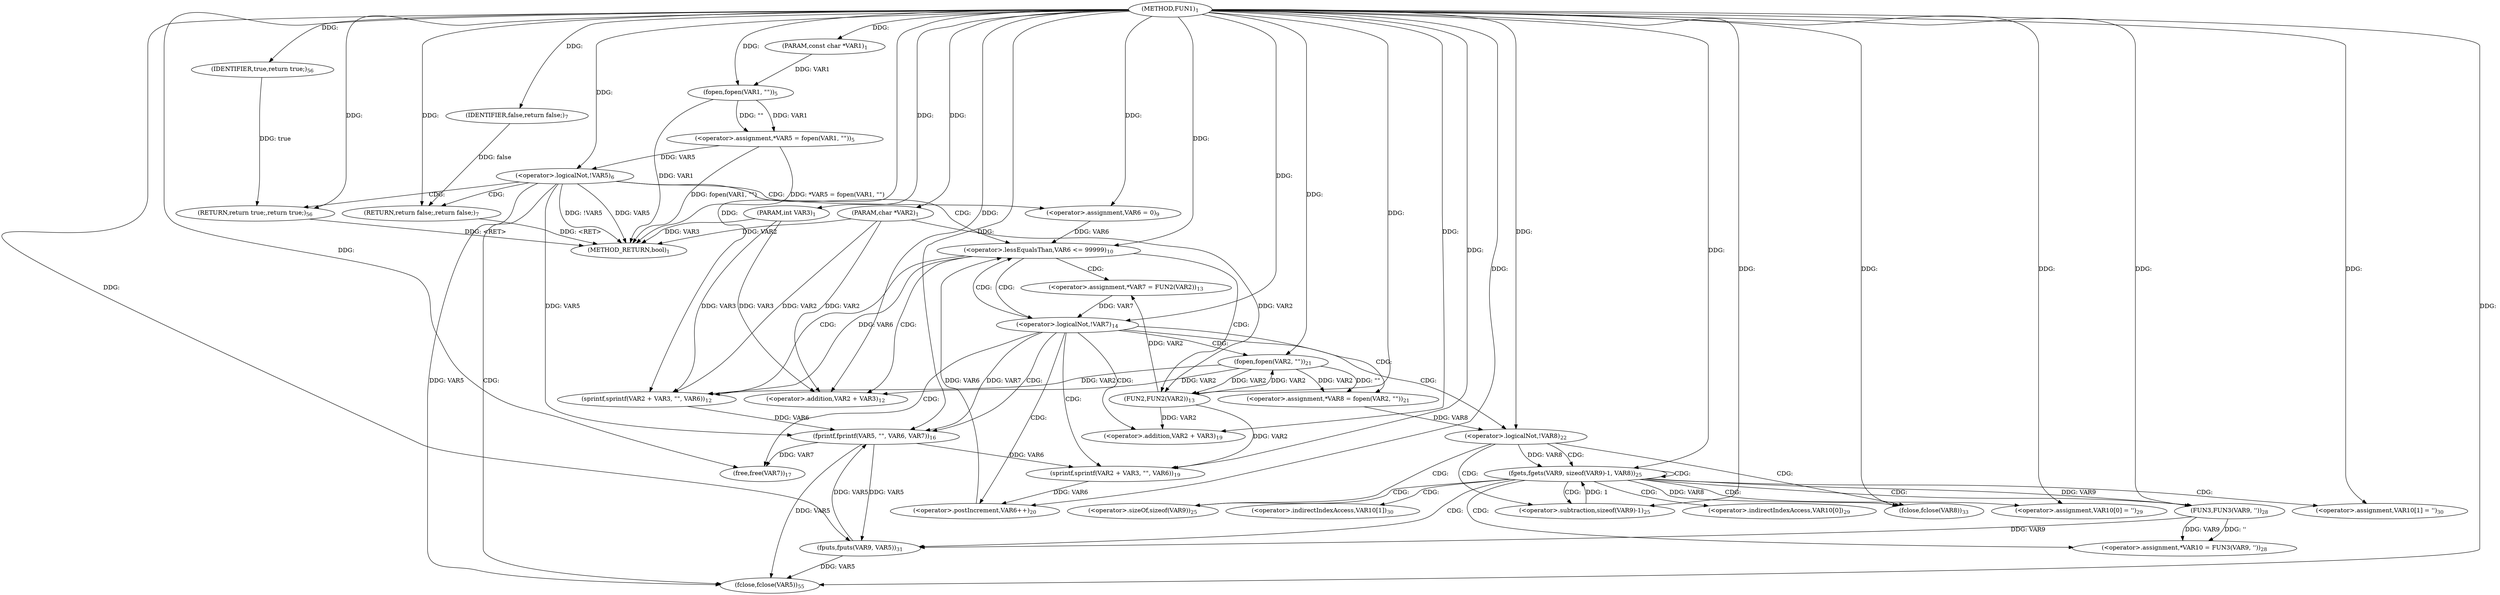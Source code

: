 digraph "FUN1" {  
"8" [label = <(METHOD,FUN1)<SUB>1</SUB>> ]
"111" [label = <(METHOD_RETURN,bool)<SUB>1</SUB>> ]
"9" [label = <(PARAM,const char *VAR1)<SUB>1</SUB>> ]
"10" [label = <(PARAM,char *VAR2)<SUB>1</SUB>> ]
"11" [label = <(PARAM,int VAR3)<SUB>1</SUB>> ]
"14" [label = <(&lt;operator&gt;.assignment,*VAR5 = fopen(VAR1, &quot;&quot;))<SUB>5</SUB>> ]
"26" [label = <(&lt;operator&gt;.assignment,VAR6 = 0)<SUB>9</SUB>> ]
"107" [label = <(fclose,fclose(VAR5))<SUB>55</SUB>> ]
"109" [label = <(RETURN,return true;,return true;)<SUB>56</SUB>> ]
"20" [label = <(&lt;operator&gt;.logicalNot,!VAR5)<SUB>6</SUB>> ]
"30" [label = <(&lt;operator&gt;.lessEqualsThan,VAR6 &lt;= 99999)<SUB>10</SUB>> ]
"110" [label = <(IDENTIFIER,true,return true;)<SUB>56</SUB>> ]
"16" [label = <(fopen,fopen(VAR1, &quot;&quot;))<SUB>5</SUB>> ]
"23" [label = <(RETURN,return false;,return false;)<SUB>7</SUB>> ]
"34" [label = <(sprintf,sprintf(VAR2 + VAR3, &quot;&quot;, VAR6))<SUB>12</SUB>> ]
"41" [label = <(&lt;operator&gt;.assignment,*VAR7 = FUN2(VAR2))<SUB>13</SUB>> ]
"50" [label = <(fprintf,fprintf(VAR5, &quot;&quot;, VAR6, VAR7))<SUB>16</SUB>> ]
"55" [label = <(free,free(VAR7))<SUB>17</SUB>> ]
"57" [label = <(sprintf,sprintf(VAR2 + VAR3, &quot;&quot;, VAR6))<SUB>19</SUB>> ]
"63" [label = <(&lt;operator&gt;.postIncrement,VAR6++)<SUB>20</SUB>> ]
"66" [label = <(&lt;operator&gt;.assignment,*VAR8 = fopen(VAR2, &quot;&quot;))<SUB>21</SUB>> ]
"105" [label = <(fclose,fclose(VAR8))<SUB>33</SUB>> ]
"24" [label = <(IDENTIFIER,false,return false;)<SUB>7</SUB>> ]
"46" [label = <(&lt;operator&gt;.logicalNot,!VAR7)<SUB>14</SUB>> ]
"72" [label = <(&lt;operator&gt;.logicalNot,!VAR8)<SUB>22</SUB>> ]
"78" [label = <(fgets,fgets(VAR9, sizeof(VAR9)-1, VAR8))<SUB>25</SUB>> ]
"35" [label = <(&lt;operator&gt;.addition,VAR2 + VAR3)<SUB>12</SUB>> ]
"43" [label = <(FUN2,FUN2(VAR2))<SUB>13</SUB>> ]
"58" [label = <(&lt;operator&gt;.addition,VAR2 + VAR3)<SUB>19</SUB>> ]
"68" [label = <(fopen,fopen(VAR2, &quot;&quot;))<SUB>21</SUB>> ]
"87" [label = <(&lt;operator&gt;.assignment,*VAR10 = FUN3(VAR9, ''))<SUB>28</SUB>> ]
"92" [label = <(&lt;operator&gt;.assignment,VAR10[0] = '')<SUB>29</SUB>> ]
"97" [label = <(&lt;operator&gt;.assignment,VAR10[1] = '')<SUB>30</SUB>> ]
"102" [label = <(fputs,fputs(VAR9, VAR5))<SUB>31</SUB>> ]
"80" [label = <(&lt;operator&gt;.subtraction,sizeof(VAR9)-1)<SUB>25</SUB>> ]
"89" [label = <(FUN3,FUN3(VAR9, ''))<SUB>28</SUB>> ]
"81" [label = <(&lt;operator&gt;.sizeOf,sizeof(VAR9))<SUB>25</SUB>> ]
"93" [label = <(&lt;operator&gt;.indirectIndexAccess,VAR10[0])<SUB>29</SUB>> ]
"98" [label = <(&lt;operator&gt;.indirectIndexAccess,VAR10[1])<SUB>30</SUB>> ]
  "23" -> "111"  [ label = "DDG: &lt;RET&gt;"] 
  "109" -> "111"  [ label = "DDG: &lt;RET&gt;"] 
  "10" -> "111"  [ label = "DDG: VAR2"] 
  "11" -> "111"  [ label = "DDG: VAR3"] 
  "16" -> "111"  [ label = "DDG: VAR1"] 
  "14" -> "111"  [ label = "DDG: fopen(VAR1, &quot;&quot;)"] 
  "14" -> "111"  [ label = "DDG: *VAR5 = fopen(VAR1, &quot;&quot;)"] 
  "20" -> "111"  [ label = "DDG: VAR5"] 
  "20" -> "111"  [ label = "DDG: !VAR5"] 
  "8" -> "9"  [ label = "DDG: "] 
  "8" -> "10"  [ label = "DDG: "] 
  "8" -> "11"  [ label = "DDG: "] 
  "16" -> "14"  [ label = "DDG: VAR1"] 
  "16" -> "14"  [ label = "DDG: &quot;&quot;"] 
  "8" -> "26"  [ label = "DDG: "] 
  "110" -> "109"  [ label = "DDG: true"] 
  "8" -> "109"  [ label = "DDG: "] 
  "20" -> "107"  [ label = "DDG: VAR5"] 
  "50" -> "107"  [ label = "DDG: VAR5"] 
  "102" -> "107"  [ label = "DDG: VAR5"] 
  "8" -> "107"  [ label = "DDG: "] 
  "8" -> "110"  [ label = "DDG: "] 
  "9" -> "16"  [ label = "DDG: VAR1"] 
  "8" -> "16"  [ label = "DDG: "] 
  "14" -> "20"  [ label = "DDG: VAR5"] 
  "8" -> "20"  [ label = "DDG: "] 
  "24" -> "23"  [ label = "DDG: false"] 
  "8" -> "23"  [ label = "DDG: "] 
  "26" -> "30"  [ label = "DDG: VAR6"] 
  "63" -> "30"  [ label = "DDG: VAR6"] 
  "8" -> "30"  [ label = "DDG: "] 
  "43" -> "41"  [ label = "DDG: VAR2"] 
  "68" -> "66"  [ label = "DDG: VAR2"] 
  "68" -> "66"  [ label = "DDG: &quot;&quot;"] 
  "8" -> "24"  [ label = "DDG: "] 
  "10" -> "34"  [ label = "DDG: VAR2"] 
  "68" -> "34"  [ label = "DDG: VAR2"] 
  "8" -> "34"  [ label = "DDG: "] 
  "11" -> "34"  [ label = "DDG: VAR3"] 
  "30" -> "34"  [ label = "DDG: VAR6"] 
  "20" -> "50"  [ label = "DDG: VAR5"] 
  "102" -> "50"  [ label = "DDG: VAR5"] 
  "8" -> "50"  [ label = "DDG: "] 
  "34" -> "50"  [ label = "DDG: VAR6"] 
  "46" -> "50"  [ label = "DDG: VAR7"] 
  "50" -> "55"  [ label = "DDG: VAR7"] 
  "8" -> "55"  [ label = "DDG: "] 
  "43" -> "57"  [ label = "DDG: VAR2"] 
  "8" -> "57"  [ label = "DDG: "] 
  "50" -> "57"  [ label = "DDG: VAR6"] 
  "57" -> "63"  [ label = "DDG: VAR6"] 
  "8" -> "63"  [ label = "DDG: "] 
  "78" -> "105"  [ label = "DDG: VAR8"] 
  "8" -> "105"  [ label = "DDG: "] 
  "10" -> "35"  [ label = "DDG: VAR2"] 
  "68" -> "35"  [ label = "DDG: VAR2"] 
  "8" -> "35"  [ label = "DDG: "] 
  "11" -> "35"  [ label = "DDG: VAR3"] 
  "8" -> "43"  [ label = "DDG: "] 
  "10" -> "43"  [ label = "DDG: VAR2"] 
  "68" -> "43"  [ label = "DDG: VAR2"] 
  "41" -> "46"  [ label = "DDG: VAR7"] 
  "8" -> "46"  [ label = "DDG: "] 
  "43" -> "58"  [ label = "DDG: VAR2"] 
  "8" -> "58"  [ label = "DDG: "] 
  "8" -> "68"  [ label = "DDG: "] 
  "43" -> "68"  [ label = "DDG: VAR2"] 
  "66" -> "72"  [ label = "DDG: VAR8"] 
  "8" -> "72"  [ label = "DDG: "] 
  "8" -> "78"  [ label = "DDG: "] 
  "80" -> "78"  [ label = "DDG: 1"] 
  "72" -> "78"  [ label = "DDG: VAR8"] 
  "89" -> "87"  [ label = "DDG: VAR9"] 
  "89" -> "87"  [ label = "DDG: ''"] 
  "8" -> "92"  [ label = "DDG: "] 
  "8" -> "97"  [ label = "DDG: "] 
  "8" -> "80"  [ label = "DDG: "] 
  "89" -> "102"  [ label = "DDG: VAR9"] 
  "8" -> "102"  [ label = "DDG: "] 
  "50" -> "102"  [ label = "DDG: VAR5"] 
  "78" -> "89"  [ label = "DDG: VAR9"] 
  "8" -> "89"  [ label = "DDG: "] 
  "20" -> "107"  [ label = "CDG: "] 
  "20" -> "30"  [ label = "CDG: "] 
  "20" -> "26"  [ label = "CDG: "] 
  "20" -> "23"  [ label = "CDG: "] 
  "20" -> "109"  [ label = "CDG: "] 
  "30" -> "34"  [ label = "CDG: "] 
  "30" -> "46"  [ label = "CDG: "] 
  "30" -> "35"  [ label = "CDG: "] 
  "30" -> "43"  [ label = "CDG: "] 
  "30" -> "41"  [ label = "CDG: "] 
  "46" -> "30"  [ label = "CDG: "] 
  "46" -> "68"  [ label = "CDG: "] 
  "46" -> "57"  [ label = "CDG: "] 
  "46" -> "66"  [ label = "CDG: "] 
  "46" -> "72"  [ label = "CDG: "] 
  "46" -> "50"  [ label = "CDG: "] 
  "46" -> "58"  [ label = "CDG: "] 
  "46" -> "63"  [ label = "CDG: "] 
  "46" -> "55"  [ label = "CDG: "] 
  "72" -> "81"  [ label = "CDG: "] 
  "72" -> "80"  [ label = "CDG: "] 
  "72" -> "105"  [ label = "CDG: "] 
  "72" -> "78"  [ label = "CDG: "] 
  "78" -> "89"  [ label = "CDG: "] 
  "78" -> "98"  [ label = "CDG: "] 
  "78" -> "81"  [ label = "CDG: "] 
  "78" -> "102"  [ label = "CDG: "] 
  "78" -> "92"  [ label = "CDG: "] 
  "78" -> "87"  [ label = "CDG: "] 
  "78" -> "97"  [ label = "CDG: "] 
  "78" -> "93"  [ label = "CDG: "] 
  "78" -> "80"  [ label = "CDG: "] 
  "78" -> "78"  [ label = "CDG: "] 
}
